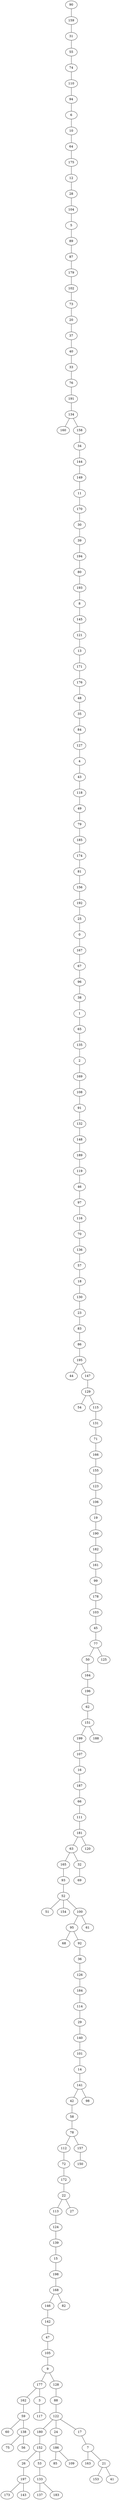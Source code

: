 graph {
  90 -- 159;
  159 -- 31;
  31 -- 55;
  55 -- 74;
  74 -- 110;
  110 -- 94;
  94 -- 6;
  6 -- 10;
  10 -- 64;
  64 -- 175;
  175 -- 12;
  12 -- 28;
  28 -- 104;
  104 -- 5;
  5 -- 89;
  89 -- 87;
  87 -- 179;
  179 -- 102;
  102 -- 73;
  73 -- 20;
  20 -- 37;
  37 -- 40;
  40 -- 33;
  33 -- 76;
  76 -- 191;
  191 -- 134;
  134 -- 160;
  134 -- 158;
  158 -- 34;
  34 -- 144;
  144 -- 149;
  149 -- 11;
  11 -- 170;
  170 -- 30;
  30 -- 39;
  39 -- 194;
  194 -- 80;
  80 -- 193;
  193 -- 8;
  8 -- 145;
  145 -- 121;
  121 -- 13;
  13 -- 171;
  171 -- 176;
  176 -- 48;
  48 -- 35;
  35 -- 84;
  84 -- 127;
  127 -- 4;
  4 -- 43;
  43 -- 118;
  118 -- 49;
  49 -- 79;
  79 -- 185;
  185 -- 174;
  174 -- 81;
  81 -- 156;
  156 -- 192;
  192 -- 25;
  25 -- 0;
  0 -- 167;
  167 -- 67;
  67 -- 96;
  96 -- 38;
  38 -- 1;
  1 -- 65;
  65 -- 135;
  135 -- 2;
  2 -- 169;
  169 -- 108;
  108 -- 91;
  91 -- 132;
  132 -- 148;
  148 -- 189;
  189 -- 119;
  119 -- 46;
  46 -- 97;
  97 -- 116;
  116 -- 70;
  70 -- 136;
  136 -- 57;
  57 -- 18;
  18 -- 130;
  130 -- 23;
  23 -- 83;
  83 -- 86;
  86 -- 195;
  195 -- 44;
  195 -- 147;
  147 -- 129;
  129 -- 54;
  129 -- 115;
  115 -- 131;
  131 -- 71;
  71 -- 166;
  166 -- 155;
  155 -- 123;
  123 -- 106;
  106 -- 19;
  19 -- 190;
  190 -- 182;
  182 -- 161;
  161 -- 99;
  99 -- 178;
  178 -- 103;
  103 -- 45;
  45 -- 77;
  77 -- 50;
  50 -- 164;
  164 -- 196;
  196 -- 62;
  62 -- 151;
  151 -- 199;
  199 -- 107;
  107 -- 16;
  16 -- 187;
  187 -- 66;
  66 -- 111;
  111 -- 181;
  181 -- 63;
  63 -- 165;
  165 -- 93;
  93 -- 52;
  52 -- 51;
  52 -- 154;
  52 -- 100;
  100 -- 95;
  95 -- 68;
  95 -- 92;
  92 -- 36;
  36 -- 126;
  126 -- 184;
  184 -- 114;
  114 -- 29;
  29 -- 140;
  140 -- 101;
  101 -- 14;
  14 -- 141;
  141 -- 42;
  42 -- 58;
  58 -- 78;
  78 -- 112;
  112 -- 72;
  72 -- 172;
  172 -- 22;
  22 -- 113;
  113 -- 124;
  124 -- 139;
  139 -- 15;
  15 -- 198;
  198 -- 168;
  168 -- 146;
  146 -- 142;
  142 -- 47;
  47 -- 105;
  105 -- 9;
  9 -- 177;
  177 -- 162;
  162 -- 59;
  59 -- 60;
  59 -- 138;
  138 -- 75;
  138 -- 56;
  177 -- 3;
  3 -- 117;
  9 -- 128;
  128 -- 88;
  88 -- 122;
  122 -- 180;
  180 -- 152;
  152 -- 26;
  26 -- 197;
  197 -- 173;
  197 -- 143;
  152 -- 53;
  53 -- 133;
  133 -- 137;
  133 -- 183;
  122 -- 24;
  24 -- 186;
  186 -- 85;
  186 -- 109;
  122 -- 17;
  17 -- 7;
  7 -- 163;
  7 -- 21;
  21 -- 153;
  21 -- 41;
  168 -- 82;
  22 -- 27;
  78 -- 157;
  157 -- 150;
  141 -- 98;
  100 -- 61;
  63 -- 32;
  32 -- 69;
  181 -- 120;
  151 -- 188;
  77 -- 125;
}
